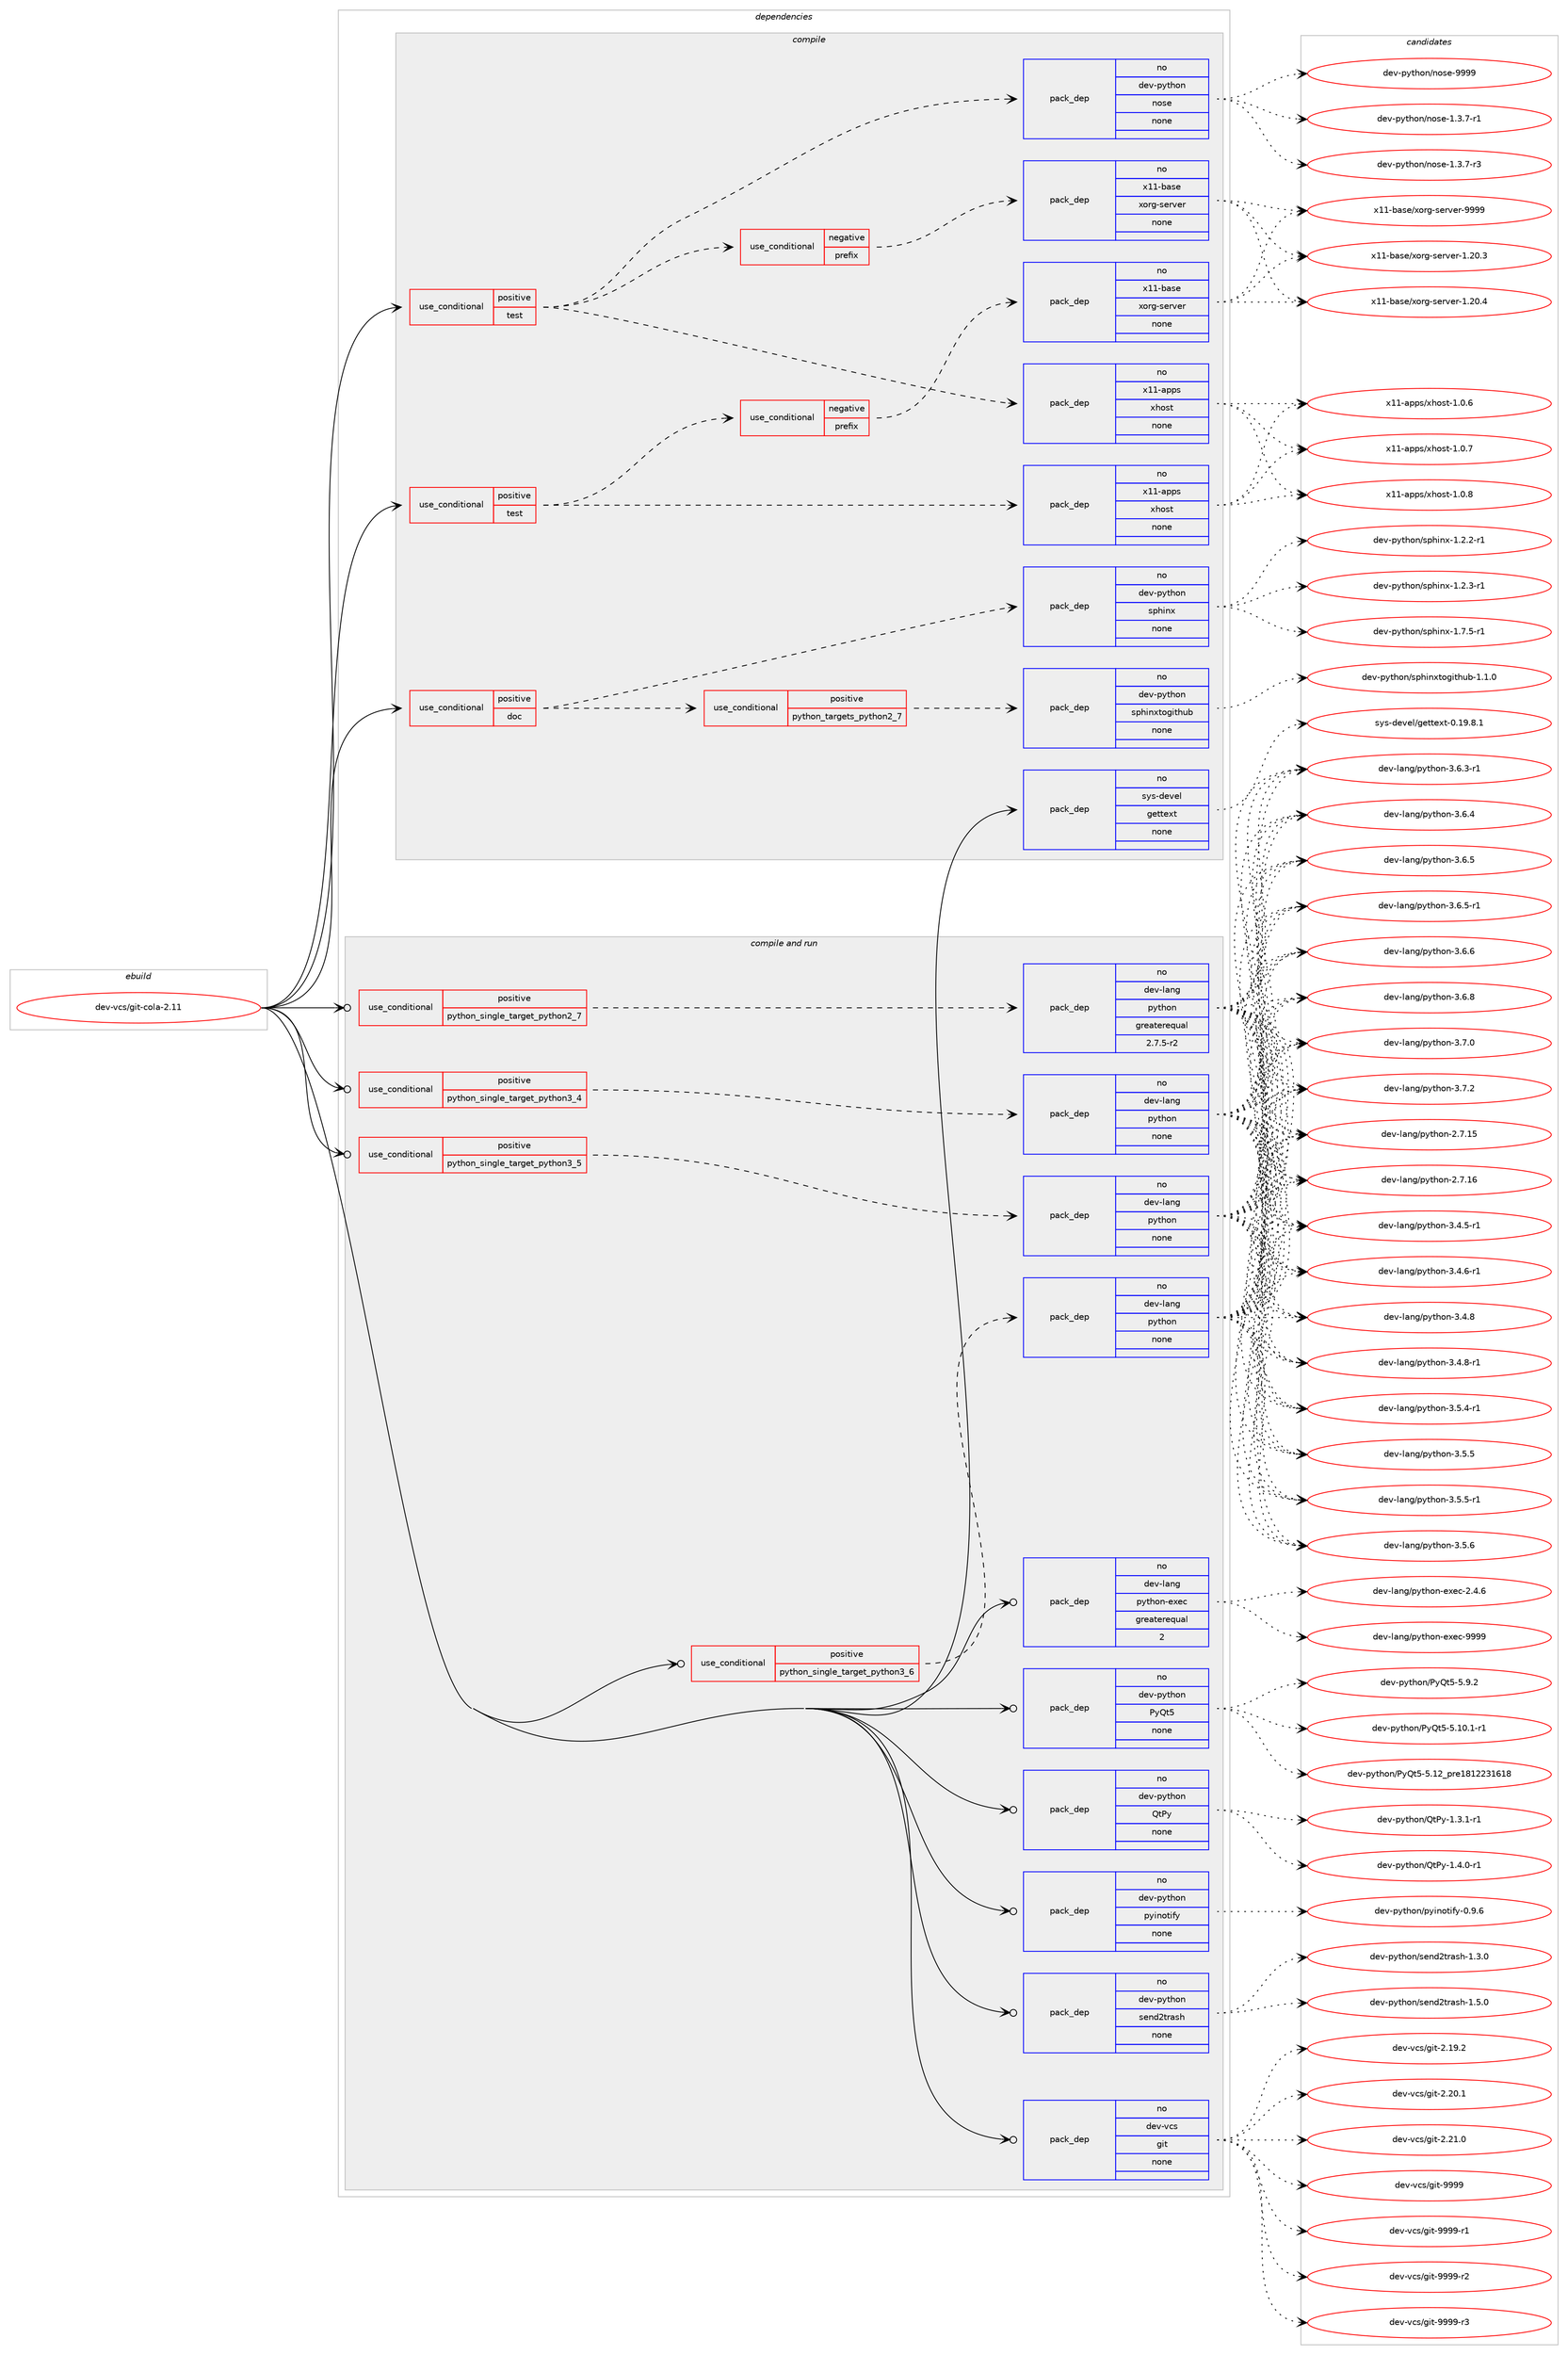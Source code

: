 digraph prolog {

# *************
# Graph options
# *************

newrank=true;
concentrate=true;
compound=true;
graph [rankdir=LR,fontname=Helvetica,fontsize=10,ranksep=1.5];#, ranksep=2.5, nodesep=0.2];
edge  [arrowhead=vee];
node  [fontname=Helvetica,fontsize=10];

# **********
# The ebuild
# **********

subgraph cluster_leftcol {
color=gray;
rank=same;
label=<<i>ebuild</i>>;
id [label="dev-vcs/git-cola-2.11", color=red, width=4, href="../dev-vcs/git-cola-2.11.svg"];
}

# ****************
# The dependencies
# ****************

subgraph cluster_midcol {
color=gray;
label=<<i>dependencies</i>>;
subgraph cluster_compile {
fillcolor="#eeeeee";
style=filled;
label=<<i>compile</i>>;
subgraph cond425547 {
dependency1551347 [label=<<TABLE BORDER="0" CELLBORDER="1" CELLSPACING="0" CELLPADDING="4"><TR><TD ROWSPAN="3" CELLPADDING="10">use_conditional</TD></TR><TR><TD>positive</TD></TR><TR><TD>doc</TD></TR></TABLE>>, shape=none, color=red];
subgraph pack1102048 {
dependency1551348 [label=<<TABLE BORDER="0" CELLBORDER="1" CELLSPACING="0" CELLPADDING="4" WIDTH="220"><TR><TD ROWSPAN="6" CELLPADDING="30">pack_dep</TD></TR><TR><TD WIDTH="110">no</TD></TR><TR><TD>dev-python</TD></TR><TR><TD>sphinx</TD></TR><TR><TD>none</TD></TR><TR><TD></TD></TR></TABLE>>, shape=none, color=blue];
}
dependency1551347:e -> dependency1551348:w [weight=20,style="dashed",arrowhead="vee"];
subgraph cond425548 {
dependency1551349 [label=<<TABLE BORDER="0" CELLBORDER="1" CELLSPACING="0" CELLPADDING="4"><TR><TD ROWSPAN="3" CELLPADDING="10">use_conditional</TD></TR><TR><TD>positive</TD></TR><TR><TD>python_targets_python2_7</TD></TR></TABLE>>, shape=none, color=red];
subgraph pack1102049 {
dependency1551350 [label=<<TABLE BORDER="0" CELLBORDER="1" CELLSPACING="0" CELLPADDING="4" WIDTH="220"><TR><TD ROWSPAN="6" CELLPADDING="30">pack_dep</TD></TR><TR><TD WIDTH="110">no</TD></TR><TR><TD>dev-python</TD></TR><TR><TD>sphinxtogithub</TD></TR><TR><TD>none</TD></TR><TR><TD></TD></TR></TABLE>>, shape=none, color=blue];
}
dependency1551349:e -> dependency1551350:w [weight=20,style="dashed",arrowhead="vee"];
}
dependency1551347:e -> dependency1551349:w [weight=20,style="dashed",arrowhead="vee"];
}
id:e -> dependency1551347:w [weight=20,style="solid",arrowhead="vee"];
subgraph cond425549 {
dependency1551351 [label=<<TABLE BORDER="0" CELLBORDER="1" CELLSPACING="0" CELLPADDING="4"><TR><TD ROWSPAN="3" CELLPADDING="10">use_conditional</TD></TR><TR><TD>positive</TD></TR><TR><TD>test</TD></TR></TABLE>>, shape=none, color=red];
subgraph cond425550 {
dependency1551352 [label=<<TABLE BORDER="0" CELLBORDER="1" CELLSPACING="0" CELLPADDING="4"><TR><TD ROWSPAN="3" CELLPADDING="10">use_conditional</TD></TR><TR><TD>negative</TD></TR><TR><TD>prefix</TD></TR></TABLE>>, shape=none, color=red];
subgraph pack1102050 {
dependency1551353 [label=<<TABLE BORDER="0" CELLBORDER="1" CELLSPACING="0" CELLPADDING="4" WIDTH="220"><TR><TD ROWSPAN="6" CELLPADDING="30">pack_dep</TD></TR><TR><TD WIDTH="110">no</TD></TR><TR><TD>x11-base</TD></TR><TR><TD>xorg-server</TD></TR><TR><TD>none</TD></TR><TR><TD></TD></TR></TABLE>>, shape=none, color=blue];
}
dependency1551352:e -> dependency1551353:w [weight=20,style="dashed",arrowhead="vee"];
}
dependency1551351:e -> dependency1551352:w [weight=20,style="dashed",arrowhead="vee"];
subgraph pack1102051 {
dependency1551354 [label=<<TABLE BORDER="0" CELLBORDER="1" CELLSPACING="0" CELLPADDING="4" WIDTH="220"><TR><TD ROWSPAN="6" CELLPADDING="30">pack_dep</TD></TR><TR><TD WIDTH="110">no</TD></TR><TR><TD>x11-apps</TD></TR><TR><TD>xhost</TD></TR><TR><TD>none</TD></TR><TR><TD></TD></TR></TABLE>>, shape=none, color=blue];
}
dependency1551351:e -> dependency1551354:w [weight=20,style="dashed",arrowhead="vee"];
}
id:e -> dependency1551351:w [weight=20,style="solid",arrowhead="vee"];
subgraph cond425551 {
dependency1551355 [label=<<TABLE BORDER="0" CELLBORDER="1" CELLSPACING="0" CELLPADDING="4"><TR><TD ROWSPAN="3" CELLPADDING="10">use_conditional</TD></TR><TR><TD>positive</TD></TR><TR><TD>test</TD></TR></TABLE>>, shape=none, color=red];
subgraph pack1102052 {
dependency1551356 [label=<<TABLE BORDER="0" CELLBORDER="1" CELLSPACING="0" CELLPADDING="4" WIDTH="220"><TR><TD ROWSPAN="6" CELLPADDING="30">pack_dep</TD></TR><TR><TD WIDTH="110">no</TD></TR><TR><TD>dev-python</TD></TR><TR><TD>nose</TD></TR><TR><TD>none</TD></TR><TR><TD></TD></TR></TABLE>>, shape=none, color=blue];
}
dependency1551355:e -> dependency1551356:w [weight=20,style="dashed",arrowhead="vee"];
subgraph cond425552 {
dependency1551357 [label=<<TABLE BORDER="0" CELLBORDER="1" CELLSPACING="0" CELLPADDING="4"><TR><TD ROWSPAN="3" CELLPADDING="10">use_conditional</TD></TR><TR><TD>negative</TD></TR><TR><TD>prefix</TD></TR></TABLE>>, shape=none, color=red];
subgraph pack1102053 {
dependency1551358 [label=<<TABLE BORDER="0" CELLBORDER="1" CELLSPACING="0" CELLPADDING="4" WIDTH="220"><TR><TD ROWSPAN="6" CELLPADDING="30">pack_dep</TD></TR><TR><TD WIDTH="110">no</TD></TR><TR><TD>x11-base</TD></TR><TR><TD>xorg-server</TD></TR><TR><TD>none</TD></TR><TR><TD></TD></TR></TABLE>>, shape=none, color=blue];
}
dependency1551357:e -> dependency1551358:w [weight=20,style="dashed",arrowhead="vee"];
}
dependency1551355:e -> dependency1551357:w [weight=20,style="dashed",arrowhead="vee"];
subgraph pack1102054 {
dependency1551359 [label=<<TABLE BORDER="0" CELLBORDER="1" CELLSPACING="0" CELLPADDING="4" WIDTH="220"><TR><TD ROWSPAN="6" CELLPADDING="30">pack_dep</TD></TR><TR><TD WIDTH="110">no</TD></TR><TR><TD>x11-apps</TD></TR><TR><TD>xhost</TD></TR><TR><TD>none</TD></TR><TR><TD></TD></TR></TABLE>>, shape=none, color=blue];
}
dependency1551355:e -> dependency1551359:w [weight=20,style="dashed",arrowhead="vee"];
}
id:e -> dependency1551355:w [weight=20,style="solid",arrowhead="vee"];
subgraph pack1102055 {
dependency1551360 [label=<<TABLE BORDER="0" CELLBORDER="1" CELLSPACING="0" CELLPADDING="4" WIDTH="220"><TR><TD ROWSPAN="6" CELLPADDING="30">pack_dep</TD></TR><TR><TD WIDTH="110">no</TD></TR><TR><TD>sys-devel</TD></TR><TR><TD>gettext</TD></TR><TR><TD>none</TD></TR><TR><TD></TD></TR></TABLE>>, shape=none, color=blue];
}
id:e -> dependency1551360:w [weight=20,style="solid",arrowhead="vee"];
}
subgraph cluster_compileandrun {
fillcolor="#eeeeee";
style=filled;
label=<<i>compile and run</i>>;
subgraph cond425553 {
dependency1551361 [label=<<TABLE BORDER="0" CELLBORDER="1" CELLSPACING="0" CELLPADDING="4"><TR><TD ROWSPAN="3" CELLPADDING="10">use_conditional</TD></TR><TR><TD>positive</TD></TR><TR><TD>python_single_target_python2_7</TD></TR></TABLE>>, shape=none, color=red];
subgraph pack1102056 {
dependency1551362 [label=<<TABLE BORDER="0" CELLBORDER="1" CELLSPACING="0" CELLPADDING="4" WIDTH="220"><TR><TD ROWSPAN="6" CELLPADDING="30">pack_dep</TD></TR><TR><TD WIDTH="110">no</TD></TR><TR><TD>dev-lang</TD></TR><TR><TD>python</TD></TR><TR><TD>greaterequal</TD></TR><TR><TD>2.7.5-r2</TD></TR></TABLE>>, shape=none, color=blue];
}
dependency1551361:e -> dependency1551362:w [weight=20,style="dashed",arrowhead="vee"];
}
id:e -> dependency1551361:w [weight=20,style="solid",arrowhead="odotvee"];
subgraph cond425554 {
dependency1551363 [label=<<TABLE BORDER="0" CELLBORDER="1" CELLSPACING="0" CELLPADDING="4"><TR><TD ROWSPAN="3" CELLPADDING="10">use_conditional</TD></TR><TR><TD>positive</TD></TR><TR><TD>python_single_target_python3_4</TD></TR></TABLE>>, shape=none, color=red];
subgraph pack1102057 {
dependency1551364 [label=<<TABLE BORDER="0" CELLBORDER="1" CELLSPACING="0" CELLPADDING="4" WIDTH="220"><TR><TD ROWSPAN="6" CELLPADDING="30">pack_dep</TD></TR><TR><TD WIDTH="110">no</TD></TR><TR><TD>dev-lang</TD></TR><TR><TD>python</TD></TR><TR><TD>none</TD></TR><TR><TD></TD></TR></TABLE>>, shape=none, color=blue];
}
dependency1551363:e -> dependency1551364:w [weight=20,style="dashed",arrowhead="vee"];
}
id:e -> dependency1551363:w [weight=20,style="solid",arrowhead="odotvee"];
subgraph cond425555 {
dependency1551365 [label=<<TABLE BORDER="0" CELLBORDER="1" CELLSPACING="0" CELLPADDING="4"><TR><TD ROWSPAN="3" CELLPADDING="10">use_conditional</TD></TR><TR><TD>positive</TD></TR><TR><TD>python_single_target_python3_5</TD></TR></TABLE>>, shape=none, color=red];
subgraph pack1102058 {
dependency1551366 [label=<<TABLE BORDER="0" CELLBORDER="1" CELLSPACING="0" CELLPADDING="4" WIDTH="220"><TR><TD ROWSPAN="6" CELLPADDING="30">pack_dep</TD></TR><TR><TD WIDTH="110">no</TD></TR><TR><TD>dev-lang</TD></TR><TR><TD>python</TD></TR><TR><TD>none</TD></TR><TR><TD></TD></TR></TABLE>>, shape=none, color=blue];
}
dependency1551365:e -> dependency1551366:w [weight=20,style="dashed",arrowhead="vee"];
}
id:e -> dependency1551365:w [weight=20,style="solid",arrowhead="odotvee"];
subgraph cond425556 {
dependency1551367 [label=<<TABLE BORDER="0" CELLBORDER="1" CELLSPACING="0" CELLPADDING="4"><TR><TD ROWSPAN="3" CELLPADDING="10">use_conditional</TD></TR><TR><TD>positive</TD></TR><TR><TD>python_single_target_python3_6</TD></TR></TABLE>>, shape=none, color=red];
subgraph pack1102059 {
dependency1551368 [label=<<TABLE BORDER="0" CELLBORDER="1" CELLSPACING="0" CELLPADDING="4" WIDTH="220"><TR><TD ROWSPAN="6" CELLPADDING="30">pack_dep</TD></TR><TR><TD WIDTH="110">no</TD></TR><TR><TD>dev-lang</TD></TR><TR><TD>python</TD></TR><TR><TD>none</TD></TR><TR><TD></TD></TR></TABLE>>, shape=none, color=blue];
}
dependency1551367:e -> dependency1551368:w [weight=20,style="dashed",arrowhead="vee"];
}
id:e -> dependency1551367:w [weight=20,style="solid",arrowhead="odotvee"];
subgraph pack1102060 {
dependency1551369 [label=<<TABLE BORDER="0" CELLBORDER="1" CELLSPACING="0" CELLPADDING="4" WIDTH="220"><TR><TD ROWSPAN="6" CELLPADDING="30">pack_dep</TD></TR><TR><TD WIDTH="110">no</TD></TR><TR><TD>dev-lang</TD></TR><TR><TD>python-exec</TD></TR><TR><TD>greaterequal</TD></TR><TR><TD>2</TD></TR></TABLE>>, shape=none, color=blue];
}
id:e -> dependency1551369:w [weight=20,style="solid",arrowhead="odotvee"];
subgraph pack1102061 {
dependency1551370 [label=<<TABLE BORDER="0" CELLBORDER="1" CELLSPACING="0" CELLPADDING="4" WIDTH="220"><TR><TD ROWSPAN="6" CELLPADDING="30">pack_dep</TD></TR><TR><TD WIDTH="110">no</TD></TR><TR><TD>dev-python</TD></TR><TR><TD>PyQt5</TD></TR><TR><TD>none</TD></TR><TR><TD></TD></TR></TABLE>>, shape=none, color=blue];
}
id:e -> dependency1551370:w [weight=20,style="solid",arrowhead="odotvee"];
subgraph pack1102062 {
dependency1551371 [label=<<TABLE BORDER="0" CELLBORDER="1" CELLSPACING="0" CELLPADDING="4" WIDTH="220"><TR><TD ROWSPAN="6" CELLPADDING="30">pack_dep</TD></TR><TR><TD WIDTH="110">no</TD></TR><TR><TD>dev-python</TD></TR><TR><TD>QtPy</TD></TR><TR><TD>none</TD></TR><TR><TD></TD></TR></TABLE>>, shape=none, color=blue];
}
id:e -> dependency1551371:w [weight=20,style="solid",arrowhead="odotvee"];
subgraph pack1102063 {
dependency1551372 [label=<<TABLE BORDER="0" CELLBORDER="1" CELLSPACING="0" CELLPADDING="4" WIDTH="220"><TR><TD ROWSPAN="6" CELLPADDING="30">pack_dep</TD></TR><TR><TD WIDTH="110">no</TD></TR><TR><TD>dev-python</TD></TR><TR><TD>pyinotify</TD></TR><TR><TD>none</TD></TR><TR><TD></TD></TR></TABLE>>, shape=none, color=blue];
}
id:e -> dependency1551372:w [weight=20,style="solid",arrowhead="odotvee"];
subgraph pack1102064 {
dependency1551373 [label=<<TABLE BORDER="0" CELLBORDER="1" CELLSPACING="0" CELLPADDING="4" WIDTH="220"><TR><TD ROWSPAN="6" CELLPADDING="30">pack_dep</TD></TR><TR><TD WIDTH="110">no</TD></TR><TR><TD>dev-python</TD></TR><TR><TD>send2trash</TD></TR><TR><TD>none</TD></TR><TR><TD></TD></TR></TABLE>>, shape=none, color=blue];
}
id:e -> dependency1551373:w [weight=20,style="solid",arrowhead="odotvee"];
subgraph pack1102065 {
dependency1551374 [label=<<TABLE BORDER="0" CELLBORDER="1" CELLSPACING="0" CELLPADDING="4" WIDTH="220"><TR><TD ROWSPAN="6" CELLPADDING="30">pack_dep</TD></TR><TR><TD WIDTH="110">no</TD></TR><TR><TD>dev-vcs</TD></TR><TR><TD>git</TD></TR><TR><TD>none</TD></TR><TR><TD></TD></TR></TABLE>>, shape=none, color=blue];
}
id:e -> dependency1551374:w [weight=20,style="solid",arrowhead="odotvee"];
}
subgraph cluster_run {
fillcolor="#eeeeee";
style=filled;
label=<<i>run</i>>;
}
}

# **************
# The candidates
# **************

subgraph cluster_choices {
rank=same;
color=gray;
label=<<i>candidates</i>>;

subgraph choice1102048 {
color=black;
nodesep=1;
choice10010111845112121116104111110471151121041051101204549465046504511449 [label="dev-python/sphinx-1.2.2-r1", color=red, width=4,href="../dev-python/sphinx-1.2.2-r1.svg"];
choice10010111845112121116104111110471151121041051101204549465046514511449 [label="dev-python/sphinx-1.2.3-r1", color=red, width=4,href="../dev-python/sphinx-1.2.3-r1.svg"];
choice10010111845112121116104111110471151121041051101204549465546534511449 [label="dev-python/sphinx-1.7.5-r1", color=red, width=4,href="../dev-python/sphinx-1.7.5-r1.svg"];
dependency1551348:e -> choice10010111845112121116104111110471151121041051101204549465046504511449:w [style=dotted,weight="100"];
dependency1551348:e -> choice10010111845112121116104111110471151121041051101204549465046514511449:w [style=dotted,weight="100"];
dependency1551348:e -> choice10010111845112121116104111110471151121041051101204549465546534511449:w [style=dotted,weight="100"];
}
subgraph choice1102049 {
color=black;
nodesep=1;
choice100101118451121211161041111104711511210410511012011611110310511610411798454946494648 [label="dev-python/sphinxtogithub-1.1.0", color=red, width=4,href="../dev-python/sphinxtogithub-1.1.0.svg"];
dependency1551350:e -> choice100101118451121211161041111104711511210410511012011611110310511610411798454946494648:w [style=dotted,weight="100"];
}
subgraph choice1102050 {
color=black;
nodesep=1;
choice1204949459897115101471201111141034511510111411810111445494650484651 [label="x11-base/xorg-server-1.20.3", color=red, width=4,href="../x11-base/xorg-server-1.20.3.svg"];
choice1204949459897115101471201111141034511510111411810111445494650484652 [label="x11-base/xorg-server-1.20.4", color=red, width=4,href="../x11-base/xorg-server-1.20.4.svg"];
choice120494945989711510147120111114103451151011141181011144557575757 [label="x11-base/xorg-server-9999", color=red, width=4,href="../x11-base/xorg-server-9999.svg"];
dependency1551353:e -> choice1204949459897115101471201111141034511510111411810111445494650484651:w [style=dotted,weight="100"];
dependency1551353:e -> choice1204949459897115101471201111141034511510111411810111445494650484652:w [style=dotted,weight="100"];
dependency1551353:e -> choice120494945989711510147120111114103451151011141181011144557575757:w [style=dotted,weight="100"];
}
subgraph choice1102051 {
color=black;
nodesep=1;
choice1204949459711211211547120104111115116454946484654 [label="x11-apps/xhost-1.0.6", color=red, width=4,href="../x11-apps/xhost-1.0.6.svg"];
choice1204949459711211211547120104111115116454946484655 [label="x11-apps/xhost-1.0.7", color=red, width=4,href="../x11-apps/xhost-1.0.7.svg"];
choice1204949459711211211547120104111115116454946484656 [label="x11-apps/xhost-1.0.8", color=red, width=4,href="../x11-apps/xhost-1.0.8.svg"];
dependency1551354:e -> choice1204949459711211211547120104111115116454946484654:w [style=dotted,weight="100"];
dependency1551354:e -> choice1204949459711211211547120104111115116454946484655:w [style=dotted,weight="100"];
dependency1551354:e -> choice1204949459711211211547120104111115116454946484656:w [style=dotted,weight="100"];
}
subgraph choice1102052 {
color=black;
nodesep=1;
choice10010111845112121116104111110471101111151014549465146554511449 [label="dev-python/nose-1.3.7-r1", color=red, width=4,href="../dev-python/nose-1.3.7-r1.svg"];
choice10010111845112121116104111110471101111151014549465146554511451 [label="dev-python/nose-1.3.7-r3", color=red, width=4,href="../dev-python/nose-1.3.7-r3.svg"];
choice10010111845112121116104111110471101111151014557575757 [label="dev-python/nose-9999", color=red, width=4,href="../dev-python/nose-9999.svg"];
dependency1551356:e -> choice10010111845112121116104111110471101111151014549465146554511449:w [style=dotted,weight="100"];
dependency1551356:e -> choice10010111845112121116104111110471101111151014549465146554511451:w [style=dotted,weight="100"];
dependency1551356:e -> choice10010111845112121116104111110471101111151014557575757:w [style=dotted,weight="100"];
}
subgraph choice1102053 {
color=black;
nodesep=1;
choice1204949459897115101471201111141034511510111411810111445494650484651 [label="x11-base/xorg-server-1.20.3", color=red, width=4,href="../x11-base/xorg-server-1.20.3.svg"];
choice1204949459897115101471201111141034511510111411810111445494650484652 [label="x11-base/xorg-server-1.20.4", color=red, width=4,href="../x11-base/xorg-server-1.20.4.svg"];
choice120494945989711510147120111114103451151011141181011144557575757 [label="x11-base/xorg-server-9999", color=red, width=4,href="../x11-base/xorg-server-9999.svg"];
dependency1551358:e -> choice1204949459897115101471201111141034511510111411810111445494650484651:w [style=dotted,weight="100"];
dependency1551358:e -> choice1204949459897115101471201111141034511510111411810111445494650484652:w [style=dotted,weight="100"];
dependency1551358:e -> choice120494945989711510147120111114103451151011141181011144557575757:w [style=dotted,weight="100"];
}
subgraph choice1102054 {
color=black;
nodesep=1;
choice1204949459711211211547120104111115116454946484654 [label="x11-apps/xhost-1.0.6", color=red, width=4,href="../x11-apps/xhost-1.0.6.svg"];
choice1204949459711211211547120104111115116454946484655 [label="x11-apps/xhost-1.0.7", color=red, width=4,href="../x11-apps/xhost-1.0.7.svg"];
choice1204949459711211211547120104111115116454946484656 [label="x11-apps/xhost-1.0.8", color=red, width=4,href="../x11-apps/xhost-1.0.8.svg"];
dependency1551359:e -> choice1204949459711211211547120104111115116454946484654:w [style=dotted,weight="100"];
dependency1551359:e -> choice1204949459711211211547120104111115116454946484655:w [style=dotted,weight="100"];
dependency1551359:e -> choice1204949459711211211547120104111115116454946484656:w [style=dotted,weight="100"];
}
subgraph choice1102055 {
color=black;
nodesep=1;
choice1151211154510010111810110847103101116116101120116454846495746564649 [label="sys-devel/gettext-0.19.8.1", color=red, width=4,href="../sys-devel/gettext-0.19.8.1.svg"];
dependency1551360:e -> choice1151211154510010111810110847103101116116101120116454846495746564649:w [style=dotted,weight="100"];
}
subgraph choice1102056 {
color=black;
nodesep=1;
choice10010111845108971101034711212111610411111045504655464953 [label="dev-lang/python-2.7.15", color=red, width=4,href="../dev-lang/python-2.7.15.svg"];
choice10010111845108971101034711212111610411111045504655464954 [label="dev-lang/python-2.7.16", color=red, width=4,href="../dev-lang/python-2.7.16.svg"];
choice1001011184510897110103471121211161041111104551465246534511449 [label="dev-lang/python-3.4.5-r1", color=red, width=4,href="../dev-lang/python-3.4.5-r1.svg"];
choice1001011184510897110103471121211161041111104551465246544511449 [label="dev-lang/python-3.4.6-r1", color=red, width=4,href="../dev-lang/python-3.4.6-r1.svg"];
choice100101118451089711010347112121116104111110455146524656 [label="dev-lang/python-3.4.8", color=red, width=4,href="../dev-lang/python-3.4.8.svg"];
choice1001011184510897110103471121211161041111104551465246564511449 [label="dev-lang/python-3.4.8-r1", color=red, width=4,href="../dev-lang/python-3.4.8-r1.svg"];
choice1001011184510897110103471121211161041111104551465346524511449 [label="dev-lang/python-3.5.4-r1", color=red, width=4,href="../dev-lang/python-3.5.4-r1.svg"];
choice100101118451089711010347112121116104111110455146534653 [label="dev-lang/python-3.5.5", color=red, width=4,href="../dev-lang/python-3.5.5.svg"];
choice1001011184510897110103471121211161041111104551465346534511449 [label="dev-lang/python-3.5.5-r1", color=red, width=4,href="../dev-lang/python-3.5.5-r1.svg"];
choice100101118451089711010347112121116104111110455146534654 [label="dev-lang/python-3.5.6", color=red, width=4,href="../dev-lang/python-3.5.6.svg"];
choice1001011184510897110103471121211161041111104551465446514511449 [label="dev-lang/python-3.6.3-r1", color=red, width=4,href="../dev-lang/python-3.6.3-r1.svg"];
choice100101118451089711010347112121116104111110455146544652 [label="dev-lang/python-3.6.4", color=red, width=4,href="../dev-lang/python-3.6.4.svg"];
choice100101118451089711010347112121116104111110455146544653 [label="dev-lang/python-3.6.5", color=red, width=4,href="../dev-lang/python-3.6.5.svg"];
choice1001011184510897110103471121211161041111104551465446534511449 [label="dev-lang/python-3.6.5-r1", color=red, width=4,href="../dev-lang/python-3.6.5-r1.svg"];
choice100101118451089711010347112121116104111110455146544654 [label="dev-lang/python-3.6.6", color=red, width=4,href="../dev-lang/python-3.6.6.svg"];
choice100101118451089711010347112121116104111110455146544656 [label="dev-lang/python-3.6.8", color=red, width=4,href="../dev-lang/python-3.6.8.svg"];
choice100101118451089711010347112121116104111110455146554648 [label="dev-lang/python-3.7.0", color=red, width=4,href="../dev-lang/python-3.7.0.svg"];
choice100101118451089711010347112121116104111110455146554650 [label="dev-lang/python-3.7.2", color=red, width=4,href="../dev-lang/python-3.7.2.svg"];
dependency1551362:e -> choice10010111845108971101034711212111610411111045504655464953:w [style=dotted,weight="100"];
dependency1551362:e -> choice10010111845108971101034711212111610411111045504655464954:w [style=dotted,weight="100"];
dependency1551362:e -> choice1001011184510897110103471121211161041111104551465246534511449:w [style=dotted,weight="100"];
dependency1551362:e -> choice1001011184510897110103471121211161041111104551465246544511449:w [style=dotted,weight="100"];
dependency1551362:e -> choice100101118451089711010347112121116104111110455146524656:w [style=dotted,weight="100"];
dependency1551362:e -> choice1001011184510897110103471121211161041111104551465246564511449:w [style=dotted,weight="100"];
dependency1551362:e -> choice1001011184510897110103471121211161041111104551465346524511449:w [style=dotted,weight="100"];
dependency1551362:e -> choice100101118451089711010347112121116104111110455146534653:w [style=dotted,weight="100"];
dependency1551362:e -> choice1001011184510897110103471121211161041111104551465346534511449:w [style=dotted,weight="100"];
dependency1551362:e -> choice100101118451089711010347112121116104111110455146534654:w [style=dotted,weight="100"];
dependency1551362:e -> choice1001011184510897110103471121211161041111104551465446514511449:w [style=dotted,weight="100"];
dependency1551362:e -> choice100101118451089711010347112121116104111110455146544652:w [style=dotted,weight="100"];
dependency1551362:e -> choice100101118451089711010347112121116104111110455146544653:w [style=dotted,weight="100"];
dependency1551362:e -> choice1001011184510897110103471121211161041111104551465446534511449:w [style=dotted,weight="100"];
dependency1551362:e -> choice100101118451089711010347112121116104111110455146544654:w [style=dotted,weight="100"];
dependency1551362:e -> choice100101118451089711010347112121116104111110455146544656:w [style=dotted,weight="100"];
dependency1551362:e -> choice100101118451089711010347112121116104111110455146554648:w [style=dotted,weight="100"];
dependency1551362:e -> choice100101118451089711010347112121116104111110455146554650:w [style=dotted,weight="100"];
}
subgraph choice1102057 {
color=black;
nodesep=1;
choice10010111845108971101034711212111610411111045504655464953 [label="dev-lang/python-2.7.15", color=red, width=4,href="../dev-lang/python-2.7.15.svg"];
choice10010111845108971101034711212111610411111045504655464954 [label="dev-lang/python-2.7.16", color=red, width=4,href="../dev-lang/python-2.7.16.svg"];
choice1001011184510897110103471121211161041111104551465246534511449 [label="dev-lang/python-3.4.5-r1", color=red, width=4,href="../dev-lang/python-3.4.5-r1.svg"];
choice1001011184510897110103471121211161041111104551465246544511449 [label="dev-lang/python-3.4.6-r1", color=red, width=4,href="../dev-lang/python-3.4.6-r1.svg"];
choice100101118451089711010347112121116104111110455146524656 [label="dev-lang/python-3.4.8", color=red, width=4,href="../dev-lang/python-3.4.8.svg"];
choice1001011184510897110103471121211161041111104551465246564511449 [label="dev-lang/python-3.4.8-r1", color=red, width=4,href="../dev-lang/python-3.4.8-r1.svg"];
choice1001011184510897110103471121211161041111104551465346524511449 [label="dev-lang/python-3.5.4-r1", color=red, width=4,href="../dev-lang/python-3.5.4-r1.svg"];
choice100101118451089711010347112121116104111110455146534653 [label="dev-lang/python-3.5.5", color=red, width=4,href="../dev-lang/python-3.5.5.svg"];
choice1001011184510897110103471121211161041111104551465346534511449 [label="dev-lang/python-3.5.5-r1", color=red, width=4,href="../dev-lang/python-3.5.5-r1.svg"];
choice100101118451089711010347112121116104111110455146534654 [label="dev-lang/python-3.5.6", color=red, width=4,href="../dev-lang/python-3.5.6.svg"];
choice1001011184510897110103471121211161041111104551465446514511449 [label="dev-lang/python-3.6.3-r1", color=red, width=4,href="../dev-lang/python-3.6.3-r1.svg"];
choice100101118451089711010347112121116104111110455146544652 [label="dev-lang/python-3.6.4", color=red, width=4,href="../dev-lang/python-3.6.4.svg"];
choice100101118451089711010347112121116104111110455146544653 [label="dev-lang/python-3.6.5", color=red, width=4,href="../dev-lang/python-3.6.5.svg"];
choice1001011184510897110103471121211161041111104551465446534511449 [label="dev-lang/python-3.6.5-r1", color=red, width=4,href="../dev-lang/python-3.6.5-r1.svg"];
choice100101118451089711010347112121116104111110455146544654 [label="dev-lang/python-3.6.6", color=red, width=4,href="../dev-lang/python-3.6.6.svg"];
choice100101118451089711010347112121116104111110455146544656 [label="dev-lang/python-3.6.8", color=red, width=4,href="../dev-lang/python-3.6.8.svg"];
choice100101118451089711010347112121116104111110455146554648 [label="dev-lang/python-3.7.0", color=red, width=4,href="../dev-lang/python-3.7.0.svg"];
choice100101118451089711010347112121116104111110455146554650 [label="dev-lang/python-3.7.2", color=red, width=4,href="../dev-lang/python-3.7.2.svg"];
dependency1551364:e -> choice10010111845108971101034711212111610411111045504655464953:w [style=dotted,weight="100"];
dependency1551364:e -> choice10010111845108971101034711212111610411111045504655464954:w [style=dotted,weight="100"];
dependency1551364:e -> choice1001011184510897110103471121211161041111104551465246534511449:w [style=dotted,weight="100"];
dependency1551364:e -> choice1001011184510897110103471121211161041111104551465246544511449:w [style=dotted,weight="100"];
dependency1551364:e -> choice100101118451089711010347112121116104111110455146524656:w [style=dotted,weight="100"];
dependency1551364:e -> choice1001011184510897110103471121211161041111104551465246564511449:w [style=dotted,weight="100"];
dependency1551364:e -> choice1001011184510897110103471121211161041111104551465346524511449:w [style=dotted,weight="100"];
dependency1551364:e -> choice100101118451089711010347112121116104111110455146534653:w [style=dotted,weight="100"];
dependency1551364:e -> choice1001011184510897110103471121211161041111104551465346534511449:w [style=dotted,weight="100"];
dependency1551364:e -> choice100101118451089711010347112121116104111110455146534654:w [style=dotted,weight="100"];
dependency1551364:e -> choice1001011184510897110103471121211161041111104551465446514511449:w [style=dotted,weight="100"];
dependency1551364:e -> choice100101118451089711010347112121116104111110455146544652:w [style=dotted,weight="100"];
dependency1551364:e -> choice100101118451089711010347112121116104111110455146544653:w [style=dotted,weight="100"];
dependency1551364:e -> choice1001011184510897110103471121211161041111104551465446534511449:w [style=dotted,weight="100"];
dependency1551364:e -> choice100101118451089711010347112121116104111110455146544654:w [style=dotted,weight="100"];
dependency1551364:e -> choice100101118451089711010347112121116104111110455146544656:w [style=dotted,weight="100"];
dependency1551364:e -> choice100101118451089711010347112121116104111110455146554648:w [style=dotted,weight="100"];
dependency1551364:e -> choice100101118451089711010347112121116104111110455146554650:w [style=dotted,weight="100"];
}
subgraph choice1102058 {
color=black;
nodesep=1;
choice10010111845108971101034711212111610411111045504655464953 [label="dev-lang/python-2.7.15", color=red, width=4,href="../dev-lang/python-2.7.15.svg"];
choice10010111845108971101034711212111610411111045504655464954 [label="dev-lang/python-2.7.16", color=red, width=4,href="../dev-lang/python-2.7.16.svg"];
choice1001011184510897110103471121211161041111104551465246534511449 [label="dev-lang/python-3.4.5-r1", color=red, width=4,href="../dev-lang/python-3.4.5-r1.svg"];
choice1001011184510897110103471121211161041111104551465246544511449 [label="dev-lang/python-3.4.6-r1", color=red, width=4,href="../dev-lang/python-3.4.6-r1.svg"];
choice100101118451089711010347112121116104111110455146524656 [label="dev-lang/python-3.4.8", color=red, width=4,href="../dev-lang/python-3.4.8.svg"];
choice1001011184510897110103471121211161041111104551465246564511449 [label="dev-lang/python-3.4.8-r1", color=red, width=4,href="../dev-lang/python-3.4.8-r1.svg"];
choice1001011184510897110103471121211161041111104551465346524511449 [label="dev-lang/python-3.5.4-r1", color=red, width=4,href="../dev-lang/python-3.5.4-r1.svg"];
choice100101118451089711010347112121116104111110455146534653 [label="dev-lang/python-3.5.5", color=red, width=4,href="../dev-lang/python-3.5.5.svg"];
choice1001011184510897110103471121211161041111104551465346534511449 [label="dev-lang/python-3.5.5-r1", color=red, width=4,href="../dev-lang/python-3.5.5-r1.svg"];
choice100101118451089711010347112121116104111110455146534654 [label="dev-lang/python-3.5.6", color=red, width=4,href="../dev-lang/python-3.5.6.svg"];
choice1001011184510897110103471121211161041111104551465446514511449 [label="dev-lang/python-3.6.3-r1", color=red, width=4,href="../dev-lang/python-3.6.3-r1.svg"];
choice100101118451089711010347112121116104111110455146544652 [label="dev-lang/python-3.6.4", color=red, width=4,href="../dev-lang/python-3.6.4.svg"];
choice100101118451089711010347112121116104111110455146544653 [label="dev-lang/python-3.6.5", color=red, width=4,href="../dev-lang/python-3.6.5.svg"];
choice1001011184510897110103471121211161041111104551465446534511449 [label="dev-lang/python-3.6.5-r1", color=red, width=4,href="../dev-lang/python-3.6.5-r1.svg"];
choice100101118451089711010347112121116104111110455146544654 [label="dev-lang/python-3.6.6", color=red, width=4,href="../dev-lang/python-3.6.6.svg"];
choice100101118451089711010347112121116104111110455146544656 [label="dev-lang/python-3.6.8", color=red, width=4,href="../dev-lang/python-3.6.8.svg"];
choice100101118451089711010347112121116104111110455146554648 [label="dev-lang/python-3.7.0", color=red, width=4,href="../dev-lang/python-3.7.0.svg"];
choice100101118451089711010347112121116104111110455146554650 [label="dev-lang/python-3.7.2", color=red, width=4,href="../dev-lang/python-3.7.2.svg"];
dependency1551366:e -> choice10010111845108971101034711212111610411111045504655464953:w [style=dotted,weight="100"];
dependency1551366:e -> choice10010111845108971101034711212111610411111045504655464954:w [style=dotted,weight="100"];
dependency1551366:e -> choice1001011184510897110103471121211161041111104551465246534511449:w [style=dotted,weight="100"];
dependency1551366:e -> choice1001011184510897110103471121211161041111104551465246544511449:w [style=dotted,weight="100"];
dependency1551366:e -> choice100101118451089711010347112121116104111110455146524656:w [style=dotted,weight="100"];
dependency1551366:e -> choice1001011184510897110103471121211161041111104551465246564511449:w [style=dotted,weight="100"];
dependency1551366:e -> choice1001011184510897110103471121211161041111104551465346524511449:w [style=dotted,weight="100"];
dependency1551366:e -> choice100101118451089711010347112121116104111110455146534653:w [style=dotted,weight="100"];
dependency1551366:e -> choice1001011184510897110103471121211161041111104551465346534511449:w [style=dotted,weight="100"];
dependency1551366:e -> choice100101118451089711010347112121116104111110455146534654:w [style=dotted,weight="100"];
dependency1551366:e -> choice1001011184510897110103471121211161041111104551465446514511449:w [style=dotted,weight="100"];
dependency1551366:e -> choice100101118451089711010347112121116104111110455146544652:w [style=dotted,weight="100"];
dependency1551366:e -> choice100101118451089711010347112121116104111110455146544653:w [style=dotted,weight="100"];
dependency1551366:e -> choice1001011184510897110103471121211161041111104551465446534511449:w [style=dotted,weight="100"];
dependency1551366:e -> choice100101118451089711010347112121116104111110455146544654:w [style=dotted,weight="100"];
dependency1551366:e -> choice100101118451089711010347112121116104111110455146544656:w [style=dotted,weight="100"];
dependency1551366:e -> choice100101118451089711010347112121116104111110455146554648:w [style=dotted,weight="100"];
dependency1551366:e -> choice100101118451089711010347112121116104111110455146554650:w [style=dotted,weight="100"];
}
subgraph choice1102059 {
color=black;
nodesep=1;
choice10010111845108971101034711212111610411111045504655464953 [label="dev-lang/python-2.7.15", color=red, width=4,href="../dev-lang/python-2.7.15.svg"];
choice10010111845108971101034711212111610411111045504655464954 [label="dev-lang/python-2.7.16", color=red, width=4,href="../dev-lang/python-2.7.16.svg"];
choice1001011184510897110103471121211161041111104551465246534511449 [label="dev-lang/python-3.4.5-r1", color=red, width=4,href="../dev-lang/python-3.4.5-r1.svg"];
choice1001011184510897110103471121211161041111104551465246544511449 [label="dev-lang/python-3.4.6-r1", color=red, width=4,href="../dev-lang/python-3.4.6-r1.svg"];
choice100101118451089711010347112121116104111110455146524656 [label="dev-lang/python-3.4.8", color=red, width=4,href="../dev-lang/python-3.4.8.svg"];
choice1001011184510897110103471121211161041111104551465246564511449 [label="dev-lang/python-3.4.8-r1", color=red, width=4,href="../dev-lang/python-3.4.8-r1.svg"];
choice1001011184510897110103471121211161041111104551465346524511449 [label="dev-lang/python-3.5.4-r1", color=red, width=4,href="../dev-lang/python-3.5.4-r1.svg"];
choice100101118451089711010347112121116104111110455146534653 [label="dev-lang/python-3.5.5", color=red, width=4,href="../dev-lang/python-3.5.5.svg"];
choice1001011184510897110103471121211161041111104551465346534511449 [label="dev-lang/python-3.5.5-r1", color=red, width=4,href="../dev-lang/python-3.5.5-r1.svg"];
choice100101118451089711010347112121116104111110455146534654 [label="dev-lang/python-3.5.6", color=red, width=4,href="../dev-lang/python-3.5.6.svg"];
choice1001011184510897110103471121211161041111104551465446514511449 [label="dev-lang/python-3.6.3-r1", color=red, width=4,href="../dev-lang/python-3.6.3-r1.svg"];
choice100101118451089711010347112121116104111110455146544652 [label="dev-lang/python-3.6.4", color=red, width=4,href="../dev-lang/python-3.6.4.svg"];
choice100101118451089711010347112121116104111110455146544653 [label="dev-lang/python-3.6.5", color=red, width=4,href="../dev-lang/python-3.6.5.svg"];
choice1001011184510897110103471121211161041111104551465446534511449 [label="dev-lang/python-3.6.5-r1", color=red, width=4,href="../dev-lang/python-3.6.5-r1.svg"];
choice100101118451089711010347112121116104111110455146544654 [label="dev-lang/python-3.6.6", color=red, width=4,href="../dev-lang/python-3.6.6.svg"];
choice100101118451089711010347112121116104111110455146544656 [label="dev-lang/python-3.6.8", color=red, width=4,href="../dev-lang/python-3.6.8.svg"];
choice100101118451089711010347112121116104111110455146554648 [label="dev-lang/python-3.7.0", color=red, width=4,href="../dev-lang/python-3.7.0.svg"];
choice100101118451089711010347112121116104111110455146554650 [label="dev-lang/python-3.7.2", color=red, width=4,href="../dev-lang/python-3.7.2.svg"];
dependency1551368:e -> choice10010111845108971101034711212111610411111045504655464953:w [style=dotted,weight="100"];
dependency1551368:e -> choice10010111845108971101034711212111610411111045504655464954:w [style=dotted,weight="100"];
dependency1551368:e -> choice1001011184510897110103471121211161041111104551465246534511449:w [style=dotted,weight="100"];
dependency1551368:e -> choice1001011184510897110103471121211161041111104551465246544511449:w [style=dotted,weight="100"];
dependency1551368:e -> choice100101118451089711010347112121116104111110455146524656:w [style=dotted,weight="100"];
dependency1551368:e -> choice1001011184510897110103471121211161041111104551465246564511449:w [style=dotted,weight="100"];
dependency1551368:e -> choice1001011184510897110103471121211161041111104551465346524511449:w [style=dotted,weight="100"];
dependency1551368:e -> choice100101118451089711010347112121116104111110455146534653:w [style=dotted,weight="100"];
dependency1551368:e -> choice1001011184510897110103471121211161041111104551465346534511449:w [style=dotted,weight="100"];
dependency1551368:e -> choice100101118451089711010347112121116104111110455146534654:w [style=dotted,weight="100"];
dependency1551368:e -> choice1001011184510897110103471121211161041111104551465446514511449:w [style=dotted,weight="100"];
dependency1551368:e -> choice100101118451089711010347112121116104111110455146544652:w [style=dotted,weight="100"];
dependency1551368:e -> choice100101118451089711010347112121116104111110455146544653:w [style=dotted,weight="100"];
dependency1551368:e -> choice1001011184510897110103471121211161041111104551465446534511449:w [style=dotted,weight="100"];
dependency1551368:e -> choice100101118451089711010347112121116104111110455146544654:w [style=dotted,weight="100"];
dependency1551368:e -> choice100101118451089711010347112121116104111110455146544656:w [style=dotted,weight="100"];
dependency1551368:e -> choice100101118451089711010347112121116104111110455146554648:w [style=dotted,weight="100"];
dependency1551368:e -> choice100101118451089711010347112121116104111110455146554650:w [style=dotted,weight="100"];
}
subgraph choice1102060 {
color=black;
nodesep=1;
choice1001011184510897110103471121211161041111104510112010199455046524654 [label="dev-lang/python-exec-2.4.6", color=red, width=4,href="../dev-lang/python-exec-2.4.6.svg"];
choice10010111845108971101034711212111610411111045101120101994557575757 [label="dev-lang/python-exec-9999", color=red, width=4,href="../dev-lang/python-exec-9999.svg"];
dependency1551369:e -> choice1001011184510897110103471121211161041111104510112010199455046524654:w [style=dotted,weight="100"];
dependency1551369:e -> choice10010111845108971101034711212111610411111045101120101994557575757:w [style=dotted,weight="100"];
}
subgraph choice1102061 {
color=black;
nodesep=1;
choice1001011184511212111610411111047801218111653455346494846494511449 [label="dev-python/PyQt5-5.10.1-r1", color=red, width=4,href="../dev-python/PyQt5-5.10.1-r1.svg"];
choice100101118451121211161041111104780121811165345534649509511211410149564950505149544956 [label="dev-python/PyQt5-5.12_pre1812231618", color=red, width=4,href="../dev-python/PyQt5-5.12_pre1812231618.svg"];
choice1001011184511212111610411111047801218111653455346574650 [label="dev-python/PyQt5-5.9.2", color=red, width=4,href="../dev-python/PyQt5-5.9.2.svg"];
dependency1551370:e -> choice1001011184511212111610411111047801218111653455346494846494511449:w [style=dotted,weight="100"];
dependency1551370:e -> choice100101118451121211161041111104780121811165345534649509511211410149564950505149544956:w [style=dotted,weight="100"];
dependency1551370:e -> choice1001011184511212111610411111047801218111653455346574650:w [style=dotted,weight="100"];
}
subgraph choice1102062 {
color=black;
nodesep=1;
choice100101118451121211161041111104781116801214549465146494511449 [label="dev-python/QtPy-1.3.1-r1", color=red, width=4,href="../dev-python/QtPy-1.3.1-r1.svg"];
choice100101118451121211161041111104781116801214549465246484511449 [label="dev-python/QtPy-1.4.0-r1", color=red, width=4,href="../dev-python/QtPy-1.4.0-r1.svg"];
dependency1551371:e -> choice100101118451121211161041111104781116801214549465146494511449:w [style=dotted,weight="100"];
dependency1551371:e -> choice100101118451121211161041111104781116801214549465246484511449:w [style=dotted,weight="100"];
}
subgraph choice1102063 {
color=black;
nodesep=1;
choice1001011184511212111610411111047112121105110111116105102121454846574654 [label="dev-python/pyinotify-0.9.6", color=red, width=4,href="../dev-python/pyinotify-0.9.6.svg"];
dependency1551372:e -> choice1001011184511212111610411111047112121105110111116105102121454846574654:w [style=dotted,weight="100"];
}
subgraph choice1102064 {
color=black;
nodesep=1;
choice10010111845112121116104111110471151011101005011611497115104454946514648 [label="dev-python/send2trash-1.3.0", color=red, width=4,href="../dev-python/send2trash-1.3.0.svg"];
choice10010111845112121116104111110471151011101005011611497115104454946534648 [label="dev-python/send2trash-1.5.0", color=red, width=4,href="../dev-python/send2trash-1.5.0.svg"];
dependency1551373:e -> choice10010111845112121116104111110471151011101005011611497115104454946514648:w [style=dotted,weight="100"];
dependency1551373:e -> choice10010111845112121116104111110471151011101005011611497115104454946534648:w [style=dotted,weight="100"];
}
subgraph choice1102065 {
color=black;
nodesep=1;
choice10010111845118991154710310511645504649574650 [label="dev-vcs/git-2.19.2", color=red, width=4,href="../dev-vcs/git-2.19.2.svg"];
choice10010111845118991154710310511645504650484649 [label="dev-vcs/git-2.20.1", color=red, width=4,href="../dev-vcs/git-2.20.1.svg"];
choice10010111845118991154710310511645504650494648 [label="dev-vcs/git-2.21.0", color=red, width=4,href="../dev-vcs/git-2.21.0.svg"];
choice1001011184511899115471031051164557575757 [label="dev-vcs/git-9999", color=red, width=4,href="../dev-vcs/git-9999.svg"];
choice10010111845118991154710310511645575757574511449 [label="dev-vcs/git-9999-r1", color=red, width=4,href="../dev-vcs/git-9999-r1.svg"];
choice10010111845118991154710310511645575757574511450 [label="dev-vcs/git-9999-r2", color=red, width=4,href="../dev-vcs/git-9999-r2.svg"];
choice10010111845118991154710310511645575757574511451 [label="dev-vcs/git-9999-r3", color=red, width=4,href="../dev-vcs/git-9999-r3.svg"];
dependency1551374:e -> choice10010111845118991154710310511645504649574650:w [style=dotted,weight="100"];
dependency1551374:e -> choice10010111845118991154710310511645504650484649:w [style=dotted,weight="100"];
dependency1551374:e -> choice10010111845118991154710310511645504650494648:w [style=dotted,weight="100"];
dependency1551374:e -> choice1001011184511899115471031051164557575757:w [style=dotted,weight="100"];
dependency1551374:e -> choice10010111845118991154710310511645575757574511449:w [style=dotted,weight="100"];
dependency1551374:e -> choice10010111845118991154710310511645575757574511450:w [style=dotted,weight="100"];
dependency1551374:e -> choice10010111845118991154710310511645575757574511451:w [style=dotted,weight="100"];
}
}

}
